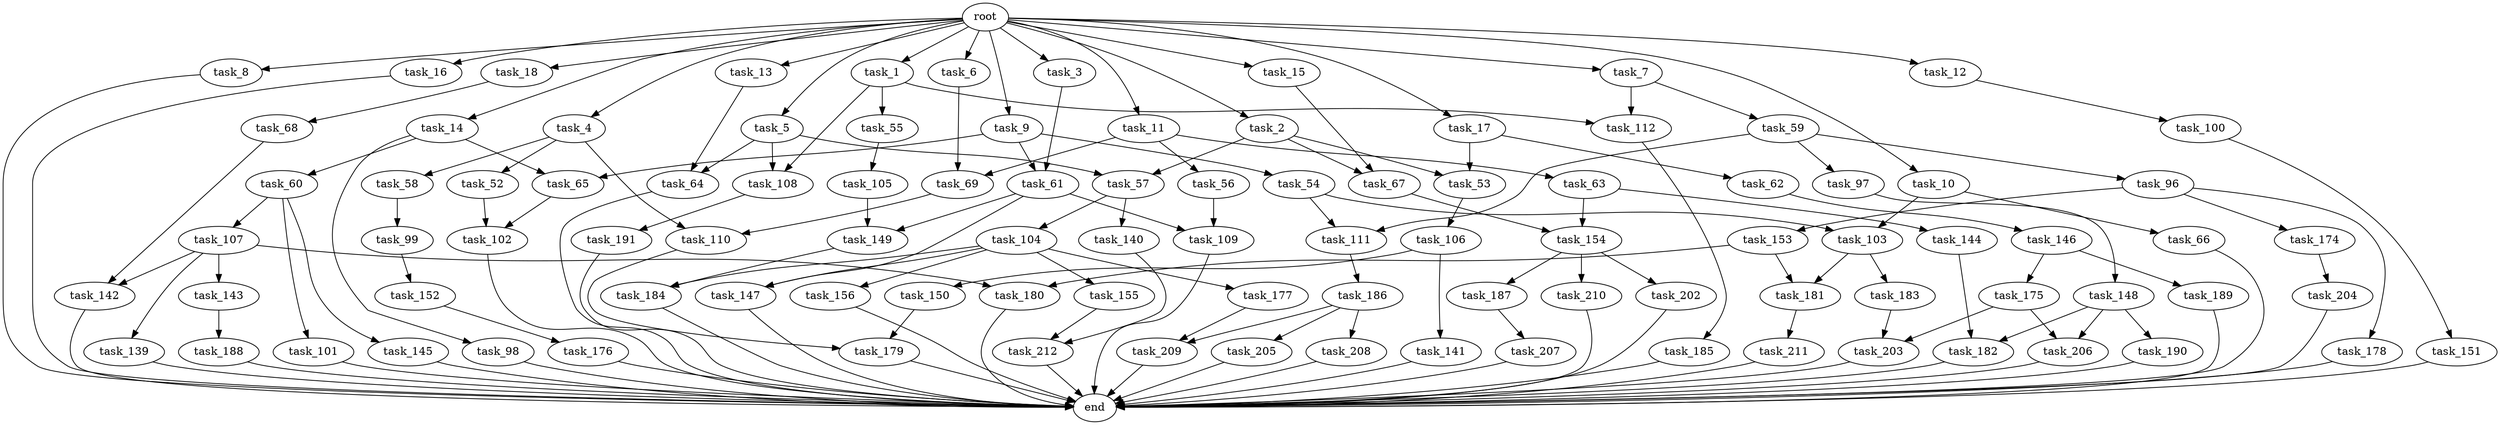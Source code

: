 digraph G {
  root [size="0.000000"];
  task_1 [size="102.400000"];
  task_2 [size="102.400000"];
  task_3 [size="102.400000"];
  task_4 [size="102.400000"];
  task_5 [size="102.400000"];
  task_6 [size="102.400000"];
  task_7 [size="102.400000"];
  task_8 [size="102.400000"];
  task_9 [size="102.400000"];
  task_10 [size="102.400000"];
  task_11 [size="102.400000"];
  task_12 [size="102.400000"];
  task_13 [size="102.400000"];
  task_14 [size="102.400000"];
  task_15 [size="102.400000"];
  task_16 [size="102.400000"];
  task_17 [size="102.400000"];
  task_18 [size="102.400000"];
  task_52 [size="3435973836.800000"];
  task_53 [size="44667659878.400002"];
  task_54 [size="42090679500.800003"];
  task_55 [size="3435973836.800000"];
  task_56 [size="7730941132.800000"];
  task_57 [size="21474836480.000000"];
  task_58 [size="3435973836.800000"];
  task_59 [size="69578470195.199997"];
  task_60 [size="30923764531.200001"];
  task_61 [size="45526653337.600006"];
  task_62 [size="30923764531.200001"];
  task_63 [size="7730941132.800000"];
  task_64 [size="21474836480.000000"];
  task_65 [size="73014444032.000000"];
  task_66 [size="85899345920.000000"];
  task_67 [size="55834574848.000000"];
  task_68 [size="54975581388.800003"];
  task_69 [size="11166914969.600000"];
  task_96 [size="7730941132.800000"];
  task_97 [size="7730941132.800000"];
  task_98 [size="30923764531.200001"];
  task_99 [size="85899345920.000000"];
  task_100 [size="3435973836.800000"];
  task_101 [size="7730941132.800000"];
  task_102 [size="38654705664.000000"];
  task_103 [size="140874927308.800018"];
  task_104 [size="21474836480.000000"];
  task_105 [size="69578470195.199997"];
  task_106 [size="3435973836.800000"];
  task_107 [size="7730941132.800000"];
  task_108 [size="11166914969.600000"];
  task_109 [size="34359738368.000000"];
  task_110 [size="45526653337.600006"];
  task_111 [size="62706522521.600006"];
  task_112 [size="73014444032.000000"];
  task_139 [size="30923764531.200001"];
  task_140 [size="21474836480.000000"];
  task_141 [size="42090679500.800003"];
  task_142 [size="61847529062.400002"];
  task_143 [size="30923764531.200001"];
  task_144 [size="7730941132.800000"];
  task_145 [size="7730941132.800000"];
  task_146 [size="13743895347.200001"];
  task_147 [size="44667659878.400002"];
  task_148 [size="42090679500.800003"];
  task_149 [size="44667659878.400002"];
  task_150 [size="42090679500.800003"];
  task_151 [size="85899345920.000000"];
  task_152 [size="30923764531.200001"];
  task_153 [size="13743895347.200001"];
  task_154 [size="77309411328.000000"];
  task_155 [size="13743895347.200001"];
  task_156 [size="13743895347.200001"];
  task_174 [size="13743895347.200001"];
  task_175 [size="69578470195.199997"];
  task_176 [size="3435973836.800000"];
  task_177 [size="13743895347.200001"];
  task_178 [size="13743895347.200001"];
  task_179 [size="91053306675.200012"];
  task_180 [size="34359738368.000000"];
  task_181 [size="17179869184.000000"];
  task_182 [size="91053306675.200012"];
  task_183 [size="13743895347.200001"];
  task_184 [size="35218731827.200005"];
  task_185 [size="30923764531.200001"];
  task_186 [size="7730941132.800000"];
  task_187 [size="69578470195.199997"];
  task_188 [size="69578470195.199997"];
  task_189 [size="69578470195.199997"];
  task_190 [size="21474836480.000000"];
  task_191 [size="30923764531.200001"];
  task_202 [size="69578470195.199997"];
  task_203 [size="55834574848.000000"];
  task_204 [size="42090679500.800003"];
  task_205 [size="85899345920.000000"];
  task_206 [size="63565515980.800003"];
  task_207 [size="85899345920.000000"];
  task_208 [size="85899345920.000000"];
  task_209 [size="171798691840.000000"];
  task_210 [size="69578470195.199997"];
  task_211 [size="7730941132.800000"];
  task_212 [size="83322365542.400009"];
  end [size="0.000000"];

  root -> task_1 [size="1.000000"];
  root -> task_2 [size="1.000000"];
  root -> task_3 [size="1.000000"];
  root -> task_4 [size="1.000000"];
  root -> task_5 [size="1.000000"];
  root -> task_6 [size="1.000000"];
  root -> task_7 [size="1.000000"];
  root -> task_8 [size="1.000000"];
  root -> task_9 [size="1.000000"];
  root -> task_10 [size="1.000000"];
  root -> task_11 [size="1.000000"];
  root -> task_12 [size="1.000000"];
  root -> task_13 [size="1.000000"];
  root -> task_14 [size="1.000000"];
  root -> task_15 [size="1.000000"];
  root -> task_16 [size="1.000000"];
  root -> task_17 [size="1.000000"];
  root -> task_18 [size="1.000000"];
  task_1 -> task_55 [size="33554432.000000"];
  task_1 -> task_108 [size="33554432.000000"];
  task_1 -> task_112 [size="33554432.000000"];
  task_2 -> task_53 [size="134217728.000000"];
  task_2 -> task_57 [size="134217728.000000"];
  task_2 -> task_67 [size="134217728.000000"];
  task_3 -> task_61 [size="33554432.000000"];
  task_4 -> task_52 [size="33554432.000000"];
  task_4 -> task_58 [size="33554432.000000"];
  task_4 -> task_110 [size="33554432.000000"];
  task_5 -> task_57 [size="75497472.000000"];
  task_5 -> task_64 [size="75497472.000000"];
  task_5 -> task_108 [size="75497472.000000"];
  task_6 -> task_69 [size="33554432.000000"];
  task_7 -> task_59 [size="679477248.000000"];
  task_7 -> task_112 [size="679477248.000000"];
  task_8 -> end [size="1.000000"];
  task_9 -> task_54 [size="411041792.000000"];
  task_9 -> task_61 [size="411041792.000000"];
  task_9 -> task_65 [size="411041792.000000"];
  task_10 -> task_66 [size="838860800.000000"];
  task_10 -> task_103 [size="838860800.000000"];
  task_11 -> task_56 [size="75497472.000000"];
  task_11 -> task_63 [size="75497472.000000"];
  task_11 -> task_69 [size="75497472.000000"];
  task_12 -> task_100 [size="33554432.000000"];
  task_13 -> task_64 [size="134217728.000000"];
  task_14 -> task_60 [size="301989888.000000"];
  task_14 -> task_65 [size="301989888.000000"];
  task_14 -> task_98 [size="301989888.000000"];
  task_15 -> task_67 [size="411041792.000000"];
  task_16 -> end [size="1.000000"];
  task_17 -> task_53 [size="301989888.000000"];
  task_17 -> task_62 [size="301989888.000000"];
  task_18 -> task_68 [size="536870912.000000"];
  task_52 -> task_102 [size="301989888.000000"];
  task_53 -> task_106 [size="33554432.000000"];
  task_54 -> task_103 [size="536870912.000000"];
  task_54 -> task_111 [size="536870912.000000"];
  task_55 -> task_105 [size="679477248.000000"];
  task_56 -> task_109 [size="33554432.000000"];
  task_57 -> task_104 [size="209715200.000000"];
  task_57 -> task_140 [size="209715200.000000"];
  task_58 -> task_99 [size="838860800.000000"];
  task_59 -> task_96 [size="75497472.000000"];
  task_59 -> task_97 [size="75497472.000000"];
  task_59 -> task_111 [size="75497472.000000"];
  task_60 -> task_101 [size="75497472.000000"];
  task_60 -> task_107 [size="75497472.000000"];
  task_60 -> task_145 [size="75497472.000000"];
  task_61 -> task_109 [size="301989888.000000"];
  task_61 -> task_147 [size="301989888.000000"];
  task_61 -> task_149 [size="301989888.000000"];
  task_62 -> task_146 [size="134217728.000000"];
  task_63 -> task_144 [size="75497472.000000"];
  task_63 -> task_154 [size="75497472.000000"];
  task_64 -> end [size="1.000000"];
  task_65 -> task_102 [size="75497472.000000"];
  task_66 -> end [size="1.000000"];
  task_67 -> task_154 [size="679477248.000000"];
  task_68 -> task_142 [size="301989888.000000"];
  task_69 -> task_110 [size="411041792.000000"];
  task_96 -> task_153 [size="134217728.000000"];
  task_96 -> task_174 [size="134217728.000000"];
  task_96 -> task_178 [size="134217728.000000"];
  task_97 -> task_148 [size="411041792.000000"];
  task_98 -> end [size="1.000000"];
  task_99 -> task_152 [size="301989888.000000"];
  task_100 -> task_151 [size="838860800.000000"];
  task_101 -> end [size="1.000000"];
  task_102 -> end [size="1.000000"];
  task_103 -> task_181 [size="134217728.000000"];
  task_103 -> task_183 [size="134217728.000000"];
  task_104 -> task_147 [size="134217728.000000"];
  task_104 -> task_155 [size="134217728.000000"];
  task_104 -> task_156 [size="134217728.000000"];
  task_104 -> task_177 [size="134217728.000000"];
  task_104 -> task_184 [size="134217728.000000"];
  task_105 -> task_149 [size="134217728.000000"];
  task_106 -> task_141 [size="411041792.000000"];
  task_106 -> task_150 [size="411041792.000000"];
  task_107 -> task_139 [size="301989888.000000"];
  task_107 -> task_142 [size="301989888.000000"];
  task_107 -> task_143 [size="301989888.000000"];
  task_107 -> task_180 [size="301989888.000000"];
  task_108 -> task_191 [size="301989888.000000"];
  task_109 -> end [size="1.000000"];
  task_110 -> task_179 [size="209715200.000000"];
  task_111 -> task_186 [size="75497472.000000"];
  task_112 -> task_185 [size="301989888.000000"];
  task_139 -> end [size="1.000000"];
  task_140 -> task_212 [size="134217728.000000"];
  task_141 -> end [size="1.000000"];
  task_142 -> end [size="1.000000"];
  task_143 -> task_188 [size="679477248.000000"];
  task_144 -> task_182 [size="679477248.000000"];
  task_145 -> end [size="1.000000"];
  task_146 -> task_175 [size="679477248.000000"];
  task_146 -> task_189 [size="679477248.000000"];
  task_147 -> end [size="1.000000"];
  task_148 -> task_182 [size="209715200.000000"];
  task_148 -> task_190 [size="209715200.000000"];
  task_148 -> task_206 [size="209715200.000000"];
  task_149 -> task_184 [size="209715200.000000"];
  task_150 -> task_179 [size="679477248.000000"];
  task_151 -> end [size="1.000000"];
  task_152 -> task_176 [size="33554432.000000"];
  task_153 -> task_180 [size="33554432.000000"];
  task_153 -> task_181 [size="33554432.000000"];
  task_154 -> task_187 [size="679477248.000000"];
  task_154 -> task_202 [size="679477248.000000"];
  task_154 -> task_210 [size="679477248.000000"];
  task_155 -> task_212 [size="679477248.000000"];
  task_156 -> end [size="1.000000"];
  task_174 -> task_204 [size="411041792.000000"];
  task_175 -> task_203 [size="411041792.000000"];
  task_175 -> task_206 [size="411041792.000000"];
  task_176 -> end [size="1.000000"];
  task_177 -> task_209 [size="838860800.000000"];
  task_178 -> end [size="1.000000"];
  task_179 -> end [size="1.000000"];
  task_180 -> end [size="1.000000"];
  task_181 -> task_211 [size="75497472.000000"];
  task_182 -> end [size="1.000000"];
  task_183 -> task_203 [size="134217728.000000"];
  task_184 -> end [size="1.000000"];
  task_185 -> end [size="1.000000"];
  task_186 -> task_205 [size="838860800.000000"];
  task_186 -> task_208 [size="838860800.000000"];
  task_186 -> task_209 [size="838860800.000000"];
  task_187 -> task_207 [size="838860800.000000"];
  task_188 -> end [size="1.000000"];
  task_189 -> end [size="1.000000"];
  task_190 -> end [size="1.000000"];
  task_191 -> end [size="1.000000"];
  task_202 -> end [size="1.000000"];
  task_203 -> end [size="1.000000"];
  task_204 -> end [size="1.000000"];
  task_205 -> end [size="1.000000"];
  task_206 -> end [size="1.000000"];
  task_207 -> end [size="1.000000"];
  task_208 -> end [size="1.000000"];
  task_209 -> end [size="1.000000"];
  task_210 -> end [size="1.000000"];
  task_211 -> end [size="1.000000"];
  task_212 -> end [size="1.000000"];
}

